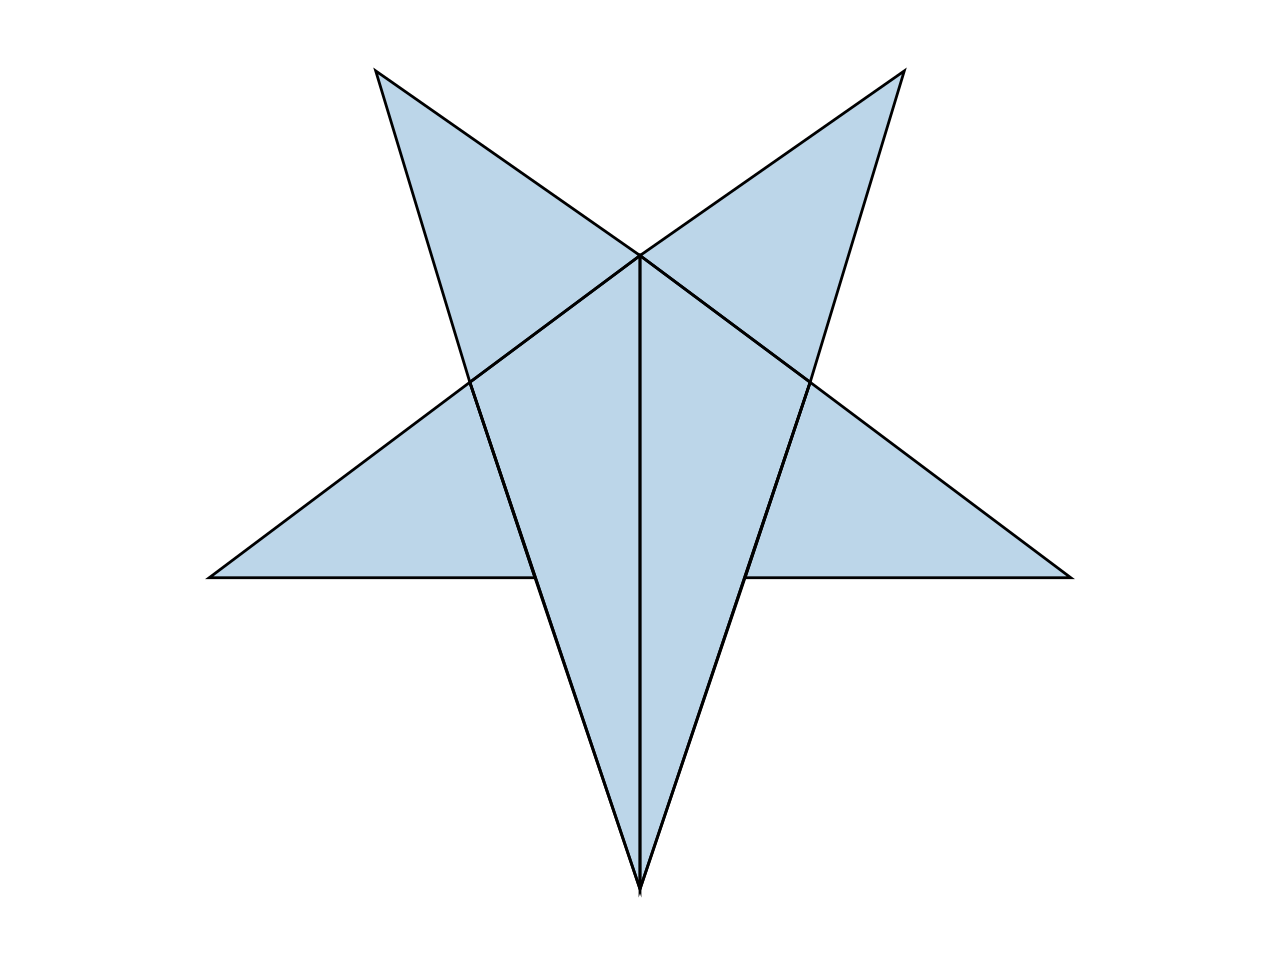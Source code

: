 <ipe version="70007" creator="Matplotlib">
 <ipestyle name="opacity">
  <opacity name="10%" value="0.1"/>
  <opacity name="20%" value="0.2"/>
  <opacity name="30%" value="0.3"/>
  <opacity name="40%" value="0.4"/>
  <opacity name="50%" value="0.5"/>
  <opacity name="60%" value="0.6"/>
  <opacity name="70%" value="0.7"/>
  <opacity name="80%" value="0.8"/>
  <opacity name="90%" value="0.9"/>
 </ipestyle>
 <page>
  <path fill="1.0 1.0 1.0" stroke="1.0 1.0 1.0" pen="0.0" cap="0" join="0" fillrule="wind">
0.0 0.0 m
460.8 0.0 l
460.8 345.59999999999997 l
0.0 345.59999999999997 l
h
  </path>
  <group clip="59.798230088495664 10.799999999999999 m 401.00176991150437 10.799999999999999 l 401.00176991150437 334.79999999999995 l 59.798230088495664 334.79999999999995 l h">
   <path fill="0.12156862745098039 0.4666666666666667 0.7058823529411765" opacity="30%" stroke="0.0 0.0 0.0" pen="0.0" cap="0" join="0" fillrule="wind">
230.40000000000012 25.527272727272717 m
268.195655671762 137.6109412711182 l
385.49251810136775 137.6109412711182 l
291.6550281576831 207.98905872888164 l
325.5407884151248 320.0727272727272 l
230.40000000000012 253.6045052292839 l
135.25921158487543 320.0727272727272 l
169.14497184231706 207.98905872888164 l
75.30748189863246 137.6109412711182 l
192.60434432823823 137.6109412711182 l
h
   </path>
  </group>
  <group clip="59.798230088495664 10.799999999999999 m 401.00176991150437 10.799999999999999 l 401.00176991150437 334.79999999999995 l 59.798230088495664 334.79999999999995 l h">
   <path stroke="0.0 0.0 0.0" pen="1.0" cap="0" join="0" fillrule="wind">
268.195655671762 137.6109412711182 m
385.49251810136775 137.6109412711182 l
291.6550281576831 207.98905872888164 l
h
   </path>
  </group>
  <group clip="59.798230088495664 10.799999999999999 m 401.00176991150437 10.799999999999999 l 401.00176991150437 334.79999999999995 l 59.798230088495664 334.79999999999995 l h">
   <path stroke="0.0 0.0 0.0" pen="1.0" cap="0" join="0" fillrule="wind">
291.6550281576831 207.98905872888164 m
325.5407884151248 320.0727272727272 l
230.40000000000012 253.6045052292839 l
h
   </path>
  </group>
  <group clip="59.798230088495664 10.799999999999999 m 401.00176991150437 10.799999999999999 l 401.00176991150437 334.79999999999995 l 59.798230088495664 334.79999999999995 l h">
   <path stroke="0.0 0.0 0.0" pen="1.0" cap="0" join="0" fillrule="wind">
230.40000000000012 253.6045052292839 m
135.25921158487543 320.0727272727272 l
169.14497184231706 207.98905872888164 l
h
   </path>
  </group>
  <group clip="59.798230088495664 10.799999999999999 m 401.00176991150437 10.799999999999999 l 401.00176991150437 334.79999999999995 l 59.798230088495664 334.79999999999995 l h">
   <path stroke="0.0 0.0 0.0" pen="1.0" cap="0" join="0" fillrule="wind">
169.14497184231706 207.98905872888164 m
75.30748189863246 137.6109412711182 l
192.60434432823823 137.6109412711182 l
h
   </path>
  </group>
  <group clip="59.798230088495664 10.799999999999999 m 401.00176991150437 10.799999999999999 l 401.00176991150437 334.79999999999995 l 59.798230088495664 334.79999999999995 l h">
   <path stroke="0.0 0.0 0.0" pen="1.0" cap="0" join="0" fillrule="wind">
230.40000000000012 25.527272727272717 m
268.195655671762 137.6109412711182 l
291.6550281576831 207.98905872888164 l
h
   </path>
  </group>
  <group clip="59.798230088495664 10.799999999999999 m 401.00176991150437 10.799999999999999 l 401.00176991150437 334.79999999999995 l 59.798230088495664 334.79999999999995 l h">
   <path stroke="0.0 0.0 0.0" pen="1.0" cap="0" join="0" fillrule="wind">
230.40000000000012 25.527272727272717 m
291.6550281576831 207.98905872888164 l
230.40000000000012 253.6045052292839 l
h
   </path>
  </group>
  <group clip="59.798230088495664 10.799999999999999 m 401.00176991150437 10.799999999999999 l 401.00176991150437 334.79999999999995 l 59.798230088495664 334.79999999999995 l h">
   <path stroke="0.0 0.0 0.0" pen="1.0" cap="0" join="0" fillrule="wind">
230.40000000000012 25.527272727272717 m
230.40000000000012 253.6045052292839 l
169.14497184231706 207.98905872888164 l
h
   </path>
  </group>
  <group clip="59.798230088495664 10.799999999999999 m 401.00176991150437 10.799999999999999 l 401.00176991150437 334.79999999999995 l 59.798230088495664 334.79999999999995 l h">
   <path stroke="0.0 0.0 0.0" pen="1.0" cap="0" join="0" fillrule="wind">
230.40000000000012 25.527272727272717 m
169.14497184231706 207.98905872888164 l
192.60434432823823 137.6109412711182 l
h
   </path>
  </group>
 </page>
</ipe>
